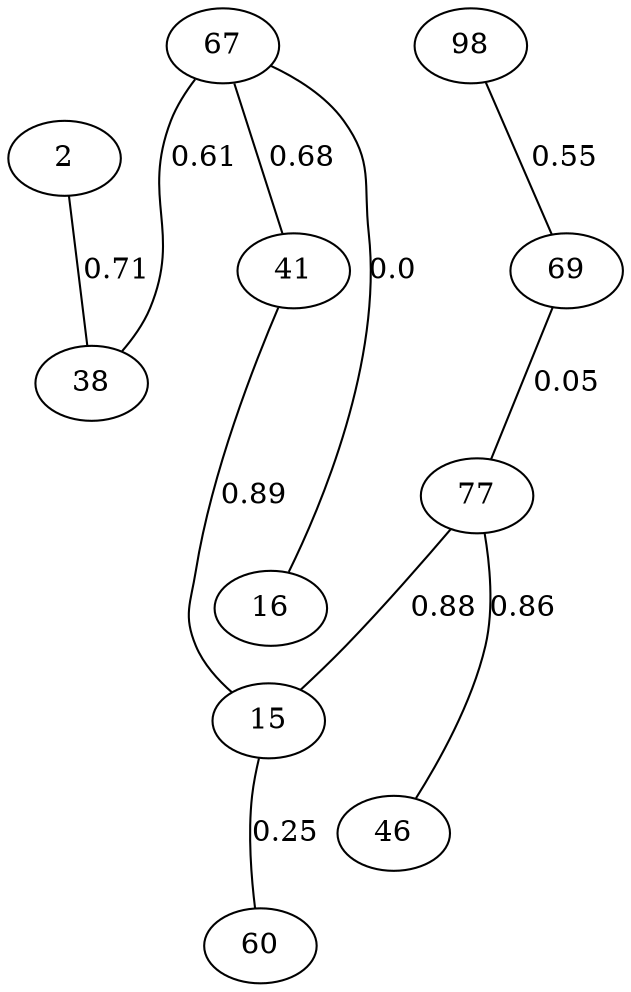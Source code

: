 strict graph  {
2;
67;
98;
69;
38;
41;
77;
46;
15;
16;
60;
2 -- 38  [label="0.71", weight="0.71330798165551"];
67 -- 16  [label="0.0", weight="0.0016841300381341684"];
67 -- 38  [label="0.61", weight="0.6060969486469074"];
67 -- 41  [label="0.68", weight="0.6755861961273326"];
98 -- 69  [label="0.55", weight="0.5534087073297778"];
69 -- 77  [label="0.05", weight="0.05421508666992314"];
41 -- 15  [label="0.89", weight="0.88794146195949"];
77 -- 15  [label="0.88", weight="0.8796417518764285"];
77 -- 46  [label="0.86", weight="0.8639931871055934"];
15 -- 60  [label="0.25", weight="0.24728969116938715"];
}
